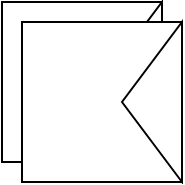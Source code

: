 <mxfile version="12.2.4"><diagram id="EovNkrTkBTJ8YUUpL4fm"><mxGraphModel dx="1117" dy="608" grid="1" gridSize="10" guides="1" tooltips="1" connect="1" arrows="1" fold="1" page="1" pageScale="1" pageWidth="827" pageHeight="1169" math="0" shadow="0"><root><mxCell id="0"/><mxCell id="1" parent="0"/><mxCell id="4" value="" style="whiteSpace=wrap;html=1;aspect=fixed;" vertex="1" parent="1"><mxGeometry x="90" y="80" width="80" height="80" as="geometry"/></mxCell><mxCell id="5" value="" style="triangle;whiteSpace=wrap;html=1;direction=west;" vertex="1" parent="1"><mxGeometry x="140" y="80" width="30" height="80" as="geometry"/></mxCell><mxCell id="11" value="" style="whiteSpace=wrap;html=1;aspect=fixed;" vertex="1" parent="1"><mxGeometry x="100" y="90" width="80" height="80" as="geometry"/></mxCell><mxCell id="12" value="" style="triangle;whiteSpace=wrap;html=1;direction=west;" vertex="1" parent="1"><mxGeometry x="150" y="90" width="30" height="80" as="geometry"/></mxCell></root></mxGraphModel></diagram></mxfile>